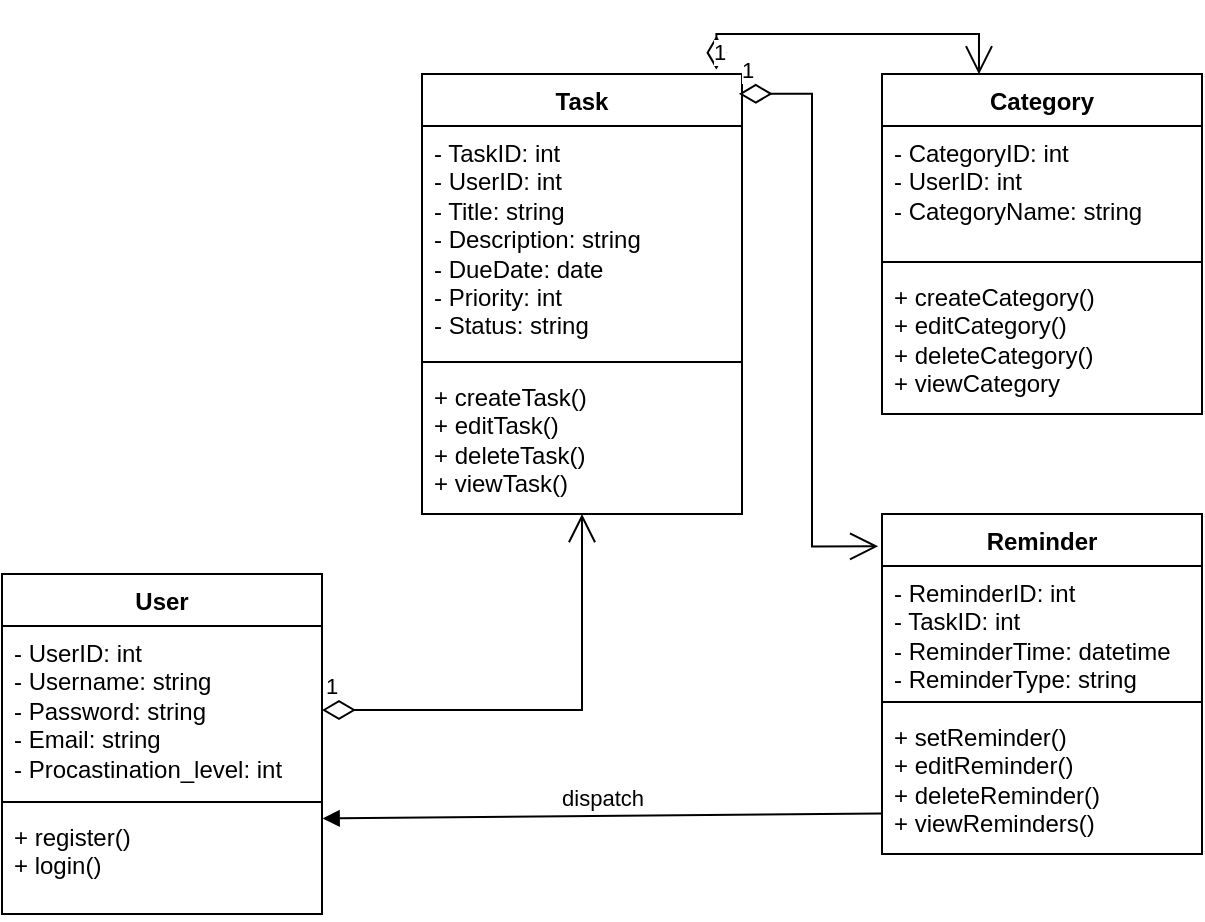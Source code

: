 <mxfile version="24.6.4" type="device">
  <diagram name="Page-1" id="mBBOcbLvUtNM8U6-VFnr">
    <mxGraphModel dx="1502" dy="1765" grid="1" gridSize="10" guides="1" tooltips="1" connect="1" arrows="1" fold="1" page="1" pageScale="1" pageWidth="850" pageHeight="1100" math="0" shadow="0">
      <root>
        <mxCell id="0" />
        <mxCell id="1" parent="0" />
        <mxCell id="IRxURkL3UxEhT2WgI-Ju-1" value="User" style="swimlane;fontStyle=1;align=center;verticalAlign=top;childLayout=stackLayout;horizontal=1;startSize=26;horizontalStack=0;resizeParent=1;resizeParentMax=0;resizeLast=0;collapsible=1;marginBottom=0;whiteSpace=wrap;html=1;" vertex="1" parent="1">
          <mxGeometry x="100" y="280" width="160" height="170" as="geometry" />
        </mxCell>
        <mxCell id="IRxURkL3UxEhT2WgI-Ju-2" value="- UserID: int&lt;div&gt;- Username: string&lt;/div&gt;&lt;div&gt;- Password: string&lt;/div&gt;&lt;div&gt;- Email: string&lt;/div&gt;&lt;div&gt;- Procastination_level: int&lt;/div&gt;" style="text;strokeColor=none;fillColor=none;align=left;verticalAlign=top;spacingLeft=4;spacingRight=4;overflow=hidden;rotatable=0;points=[[0,0.5],[1,0.5]];portConstraint=eastwest;whiteSpace=wrap;html=1;" vertex="1" parent="IRxURkL3UxEhT2WgI-Ju-1">
          <mxGeometry y="26" width="160" height="84" as="geometry" />
        </mxCell>
        <mxCell id="IRxURkL3UxEhT2WgI-Ju-3" value="" style="line;strokeWidth=1;fillColor=none;align=left;verticalAlign=middle;spacingTop=-1;spacingLeft=3;spacingRight=3;rotatable=0;labelPosition=right;points=[];portConstraint=eastwest;strokeColor=inherit;" vertex="1" parent="IRxURkL3UxEhT2WgI-Ju-1">
          <mxGeometry y="110" width="160" height="8" as="geometry" />
        </mxCell>
        <mxCell id="IRxURkL3UxEhT2WgI-Ju-4" value="+ register()&lt;div&gt;+ login()&lt;/div&gt;" style="text;strokeColor=none;fillColor=none;align=left;verticalAlign=top;spacingLeft=4;spacingRight=4;overflow=hidden;rotatable=0;points=[[0,0.5],[1,0.5]];portConstraint=eastwest;whiteSpace=wrap;html=1;" vertex="1" parent="IRxURkL3UxEhT2WgI-Ju-1">
          <mxGeometry y="118" width="160" height="52" as="geometry" />
        </mxCell>
        <mxCell id="IRxURkL3UxEhT2WgI-Ju-5" value="Task" style="swimlane;fontStyle=1;align=center;verticalAlign=top;childLayout=stackLayout;horizontal=1;startSize=26;horizontalStack=0;resizeParent=1;resizeParentMax=0;resizeLast=0;collapsible=1;marginBottom=0;whiteSpace=wrap;html=1;" vertex="1" parent="1">
          <mxGeometry x="310" y="30" width="160" height="220" as="geometry" />
        </mxCell>
        <mxCell id="IRxURkL3UxEhT2WgI-Ju-6" value="- TaskID: int&lt;div&gt;- UserID: int&lt;/div&gt;&lt;div&gt;- Title: string&lt;/div&gt;&lt;div&gt;- Description: string&lt;/div&gt;&lt;div&gt;- DueDate: date&lt;/div&gt;&lt;div&gt;- Priority: int&lt;/div&gt;&lt;div&gt;- Status: string&lt;/div&gt;" style="text;strokeColor=none;fillColor=none;align=left;verticalAlign=top;spacingLeft=4;spacingRight=4;overflow=hidden;rotatable=0;points=[[0,0.5],[1,0.5]];portConstraint=eastwest;whiteSpace=wrap;html=1;" vertex="1" parent="IRxURkL3UxEhT2WgI-Ju-5">
          <mxGeometry y="26" width="160" height="114" as="geometry" />
        </mxCell>
        <mxCell id="IRxURkL3UxEhT2WgI-Ju-7" value="" style="line;strokeWidth=1;fillColor=none;align=left;verticalAlign=middle;spacingTop=-1;spacingLeft=3;spacingRight=3;rotatable=0;labelPosition=right;points=[];portConstraint=eastwest;strokeColor=inherit;" vertex="1" parent="IRxURkL3UxEhT2WgI-Ju-5">
          <mxGeometry y="140" width="160" height="8" as="geometry" />
        </mxCell>
        <mxCell id="IRxURkL3UxEhT2WgI-Ju-8" value="+ createTask()&lt;div&gt;+ editTask()&lt;/div&gt;&lt;div&gt;+ deleteTask()&lt;/div&gt;&lt;div&gt;+ viewTask()&lt;/div&gt;" style="text;strokeColor=none;fillColor=none;align=left;verticalAlign=top;spacingLeft=4;spacingRight=4;overflow=hidden;rotatable=0;points=[[0,0.5],[1,0.5]];portConstraint=eastwest;whiteSpace=wrap;html=1;" vertex="1" parent="IRxURkL3UxEhT2WgI-Ju-5">
          <mxGeometry y="148" width="160" height="72" as="geometry" />
        </mxCell>
        <mxCell id="IRxURkL3UxEhT2WgI-Ju-9" value="Category" style="swimlane;fontStyle=1;align=center;verticalAlign=top;childLayout=stackLayout;horizontal=1;startSize=26;horizontalStack=0;resizeParent=1;resizeParentMax=0;resizeLast=0;collapsible=1;marginBottom=0;whiteSpace=wrap;html=1;" vertex="1" parent="1">
          <mxGeometry x="540" y="30" width="160" height="170" as="geometry" />
        </mxCell>
        <mxCell id="IRxURkL3UxEhT2WgI-Ju-10" value="- CategoryID: int&lt;div&gt;- UserID: int&lt;/div&gt;&lt;div&gt;- CategoryName: string&lt;/div&gt;" style="text;strokeColor=none;fillColor=none;align=left;verticalAlign=top;spacingLeft=4;spacingRight=4;overflow=hidden;rotatable=0;points=[[0,0.5],[1,0.5]];portConstraint=eastwest;whiteSpace=wrap;html=1;" vertex="1" parent="IRxURkL3UxEhT2WgI-Ju-9">
          <mxGeometry y="26" width="160" height="64" as="geometry" />
        </mxCell>
        <mxCell id="IRxURkL3UxEhT2WgI-Ju-11" value="" style="line;strokeWidth=1;fillColor=none;align=left;verticalAlign=middle;spacingTop=-1;spacingLeft=3;spacingRight=3;rotatable=0;labelPosition=right;points=[];portConstraint=eastwest;strokeColor=inherit;" vertex="1" parent="IRxURkL3UxEhT2WgI-Ju-9">
          <mxGeometry y="90" width="160" height="8" as="geometry" />
        </mxCell>
        <mxCell id="IRxURkL3UxEhT2WgI-Ju-12" value="+ createCategory()&lt;div&gt;+ editCategory()&lt;/div&gt;&lt;div&gt;+ deleteCategory()&lt;/div&gt;&lt;div&gt;+ viewCategory&lt;/div&gt;" style="text;strokeColor=none;fillColor=none;align=left;verticalAlign=top;spacingLeft=4;spacingRight=4;overflow=hidden;rotatable=0;points=[[0,0.5],[1,0.5]];portConstraint=eastwest;whiteSpace=wrap;html=1;" vertex="1" parent="IRxURkL3UxEhT2WgI-Ju-9">
          <mxGeometry y="98" width="160" height="72" as="geometry" />
        </mxCell>
        <mxCell id="IRxURkL3UxEhT2WgI-Ju-13" value="Reminder" style="swimlane;fontStyle=1;align=center;verticalAlign=top;childLayout=stackLayout;horizontal=1;startSize=26;horizontalStack=0;resizeParent=1;resizeParentMax=0;resizeLast=0;collapsible=1;marginBottom=0;whiteSpace=wrap;html=1;" vertex="1" parent="1">
          <mxGeometry x="540" y="250" width="160" height="170" as="geometry" />
        </mxCell>
        <mxCell id="IRxURkL3UxEhT2WgI-Ju-14" value="- ReminderID: int&lt;div&gt;- TaskID: int&lt;/div&gt;&lt;div&gt;- ReminderTime: datetime&lt;/div&gt;&lt;div&gt;- ReminderType: string&lt;/div&gt;" style="text;strokeColor=none;fillColor=none;align=left;verticalAlign=top;spacingLeft=4;spacingRight=4;overflow=hidden;rotatable=0;points=[[0,0.5],[1,0.5]];portConstraint=eastwest;whiteSpace=wrap;html=1;" vertex="1" parent="IRxURkL3UxEhT2WgI-Ju-13">
          <mxGeometry y="26" width="160" height="64" as="geometry" />
        </mxCell>
        <mxCell id="IRxURkL3UxEhT2WgI-Ju-15" value="" style="line;strokeWidth=1;fillColor=none;align=left;verticalAlign=middle;spacingTop=-1;spacingLeft=3;spacingRight=3;rotatable=0;labelPosition=right;points=[];portConstraint=eastwest;strokeColor=inherit;" vertex="1" parent="IRxURkL3UxEhT2WgI-Ju-13">
          <mxGeometry y="90" width="160" height="8" as="geometry" />
        </mxCell>
        <mxCell id="IRxURkL3UxEhT2WgI-Ju-16" value="+ setReminder()&lt;div&gt;+ editReminder()&lt;/div&gt;&lt;div&gt;+ deleteReminder()&lt;/div&gt;&lt;div&gt;+ viewReminders()&lt;/div&gt;" style="text;strokeColor=none;fillColor=none;align=left;verticalAlign=top;spacingLeft=4;spacingRight=4;overflow=hidden;rotatable=0;points=[[0,0.5],[1,0.5]];portConstraint=eastwest;whiteSpace=wrap;html=1;" vertex="1" parent="IRxURkL3UxEhT2WgI-Ju-13">
          <mxGeometry y="98" width="160" height="72" as="geometry" />
        </mxCell>
        <mxCell id="IRxURkL3UxEhT2WgI-Ju-17" value="1" style="endArrow=open;html=1;endSize=12;startArrow=diamondThin;startSize=14;startFill=0;edgeStyle=orthogonalEdgeStyle;align=left;verticalAlign=bottom;rounded=0;" edge="1" parent="1" source="IRxURkL3UxEhT2WgI-Ju-2" target="IRxURkL3UxEhT2WgI-Ju-5">
          <mxGeometry x="-1" y="3" relative="1" as="geometry">
            <mxPoint x="480" y="350" as="sourcePoint" />
            <mxPoint x="640" y="350" as="targetPoint" />
          </mxGeometry>
        </mxCell>
        <mxCell id="IRxURkL3UxEhT2WgI-Ju-19" value="1" style="endArrow=open;html=1;endSize=12;startArrow=diamondThin;startSize=14;startFill=0;edgeStyle=orthogonalEdgeStyle;align=left;verticalAlign=bottom;rounded=0;exitX=0.92;exitY=-0.01;exitDx=0;exitDy=0;exitPerimeter=0;entryX=0.303;entryY=0.001;entryDx=0;entryDy=0;entryPerimeter=0;" edge="1" parent="1" source="IRxURkL3UxEhT2WgI-Ju-5" target="IRxURkL3UxEhT2WgI-Ju-9">
          <mxGeometry x="-1" y="3" relative="1" as="geometry">
            <mxPoint x="460" y="100" as="sourcePoint" />
            <mxPoint x="620" y="100" as="targetPoint" />
            <Array as="points">
              <mxPoint x="457" y="10" />
              <mxPoint x="588" y="10" />
            </Array>
          </mxGeometry>
        </mxCell>
        <mxCell id="IRxURkL3UxEhT2WgI-Ju-22" value="1" style="endArrow=open;html=1;endSize=12;startArrow=diamondThin;startSize=14;startFill=0;edgeStyle=orthogonalEdgeStyle;align=left;verticalAlign=bottom;rounded=0;entryX=-0.012;entryY=0.095;entryDx=0;entryDy=0;entryPerimeter=0;exitX=0.99;exitY=0.045;exitDx=0;exitDy=0;exitPerimeter=0;" edge="1" parent="1" source="IRxURkL3UxEhT2WgI-Ju-5" target="IRxURkL3UxEhT2WgI-Ju-13">
          <mxGeometry x="-1" y="3" relative="1" as="geometry">
            <mxPoint x="370" y="460" as="sourcePoint" />
            <mxPoint x="530" y="460" as="targetPoint" />
          </mxGeometry>
        </mxCell>
        <mxCell id="IRxURkL3UxEhT2WgI-Ju-23" value="dispatch" style="html=1;verticalAlign=bottom;endArrow=block;curved=0;rounded=0;entryX=1.002;entryY=0.081;entryDx=0;entryDy=0;exitX=-0.002;exitY=0.719;exitDx=0;exitDy=0;exitPerimeter=0;entryPerimeter=0;" edge="1" parent="1" source="IRxURkL3UxEhT2WgI-Ju-16" target="IRxURkL3UxEhT2WgI-Ju-4">
          <mxGeometry width="80" relative="1" as="geometry">
            <mxPoint x="370" y="470" as="sourcePoint" />
            <mxPoint x="450" y="470" as="targetPoint" />
          </mxGeometry>
        </mxCell>
      </root>
    </mxGraphModel>
  </diagram>
</mxfile>
